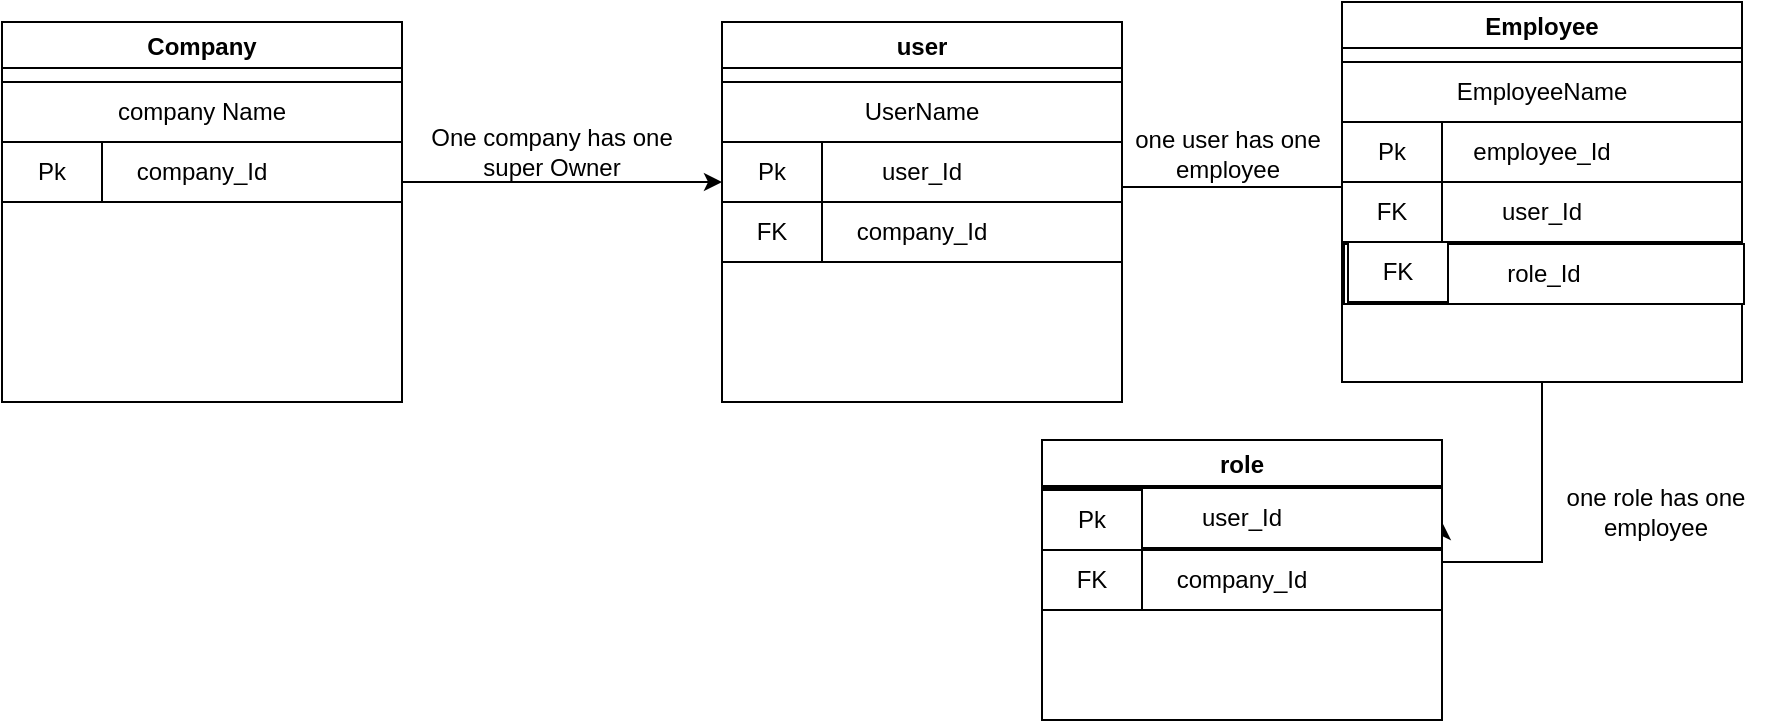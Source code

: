 <mxfile version="20.7.4" type="github">
  <diagram id="BhSrlRlOcM0yVyKKtVYT" name="Page-1">
    <mxGraphModel dx="880" dy="484" grid="1" gridSize="10" guides="1" tooltips="1" connect="1" arrows="1" fold="1" page="1" pageScale="1" pageWidth="850" pageHeight="1100" math="0" shadow="0">
      <root>
        <mxCell id="0" />
        <mxCell id="1" parent="0" />
        <mxCell id="MJh1XRehegjxkE4Bwj9e-2" value="Company" style="swimlane;" parent="1" vertex="1">
          <mxGeometry y="110" width="200" height="190" as="geometry" />
        </mxCell>
        <mxCell id="MJh1XRehegjxkE4Bwj9e-8" value="company Name" style="rounded=0;whiteSpace=wrap;html=1;" parent="MJh1XRehegjxkE4Bwj9e-2" vertex="1">
          <mxGeometry y="30" width="200" height="30" as="geometry" />
        </mxCell>
        <mxCell id="MJh1XRehegjxkE4Bwj9e-11" value="company_Id" style="rounded=0;whiteSpace=wrap;html=1;" parent="MJh1XRehegjxkE4Bwj9e-2" vertex="1">
          <mxGeometry y="60" width="200" height="30" as="geometry" />
        </mxCell>
        <mxCell id="MJh1XRehegjxkE4Bwj9e-18" value="Pk" style="rounded=0;whiteSpace=wrap;html=1;" parent="MJh1XRehegjxkE4Bwj9e-2" vertex="1">
          <mxGeometry y="60" width="50" height="30" as="geometry" />
        </mxCell>
        <mxCell id="MJh1XRehegjxkE4Bwj9e-12" value="user" style="swimlane;" parent="1" vertex="1">
          <mxGeometry x="360" y="110" width="200" height="190" as="geometry" />
        </mxCell>
        <mxCell id="MJh1XRehegjxkE4Bwj9e-13" value="UserName" style="rounded=0;whiteSpace=wrap;html=1;" parent="MJh1XRehegjxkE4Bwj9e-12" vertex="1">
          <mxGeometry y="30" width="200" height="30" as="geometry" />
        </mxCell>
        <mxCell id="MJh1XRehegjxkE4Bwj9e-14" value="user_Id" style="rounded=0;whiteSpace=wrap;html=1;" parent="MJh1XRehegjxkE4Bwj9e-12" vertex="1">
          <mxGeometry y="60" width="200" height="30" as="geometry" />
        </mxCell>
        <mxCell id="MJh1XRehegjxkE4Bwj9e-15" value="company_Id" style="rounded=0;whiteSpace=wrap;html=1;" parent="MJh1XRehegjxkE4Bwj9e-12" vertex="1">
          <mxGeometry y="90" width="200" height="30" as="geometry" />
        </mxCell>
        <mxCell id="MJh1XRehegjxkE4Bwj9e-16" value="Pk" style="rounded=0;whiteSpace=wrap;html=1;" parent="MJh1XRehegjxkE4Bwj9e-12" vertex="1">
          <mxGeometry y="60" width="50" height="30" as="geometry" />
        </mxCell>
        <mxCell id="MJh1XRehegjxkE4Bwj9e-17" value="FK" style="rounded=0;whiteSpace=wrap;html=1;" parent="MJh1XRehegjxkE4Bwj9e-12" vertex="1">
          <mxGeometry y="90" width="50" height="30" as="geometry" />
        </mxCell>
        <mxCell id="MJh1XRehegjxkE4Bwj9e-20" style="edgeStyle=orthogonalEdgeStyle;rounded=0;orthogonalLoop=1;jettySize=auto;html=1;exitX=1;exitY=0.5;exitDx=0;exitDy=0;" parent="1" source="MJh1XRehegjxkE4Bwj9e-11" edge="1">
          <mxGeometry relative="1" as="geometry">
            <mxPoint x="360" y="190" as="targetPoint" />
            <Array as="points">
              <mxPoint x="200" y="190" />
            </Array>
          </mxGeometry>
        </mxCell>
        <mxCell id="MJh1XRehegjxkE4Bwj9e-21" value="One company has one super Owner" style="text;html=1;strokeColor=none;fillColor=none;align=center;verticalAlign=middle;whiteSpace=wrap;rounded=0;" parent="1" vertex="1">
          <mxGeometry x="200" y="160" width="150" height="30" as="geometry" />
        </mxCell>
        <mxCell id="Oi2QiJEkDFp125T8LVmi-4" style="edgeStyle=orthogonalEdgeStyle;rounded=0;orthogonalLoop=1;jettySize=auto;html=1;exitX=1;exitY=0.75;exitDx=0;exitDy=0;" edge="1" parent="1" source="MJh1XRehegjxkE4Bwj9e-14">
          <mxGeometry relative="1" as="geometry">
            <mxPoint x="690" y="190" as="targetPoint" />
            <Array as="points">
              <mxPoint x="690" y="193" />
            </Array>
          </mxGeometry>
        </mxCell>
        <mxCell id="Oi2QiJEkDFp125T8LVmi-21" style="edgeStyle=orthogonalEdgeStyle;rounded=0;orthogonalLoop=1;jettySize=auto;html=1;" edge="1" parent="1" source="Oi2QiJEkDFp125T8LVmi-5">
          <mxGeometry relative="1" as="geometry">
            <mxPoint x="720" y="360" as="targetPoint" />
            <Array as="points">
              <mxPoint x="770" y="380" />
              <mxPoint x="720" y="380" />
            </Array>
          </mxGeometry>
        </mxCell>
        <mxCell id="Oi2QiJEkDFp125T8LVmi-5" value="Employee" style="swimlane;" vertex="1" parent="1">
          <mxGeometry x="670" y="100" width="200" height="190" as="geometry" />
        </mxCell>
        <mxCell id="Oi2QiJEkDFp125T8LVmi-6" value="EmployeeName" style="rounded=0;whiteSpace=wrap;html=1;" vertex="1" parent="Oi2QiJEkDFp125T8LVmi-5">
          <mxGeometry y="30" width="200" height="30" as="geometry" />
        </mxCell>
        <mxCell id="Oi2QiJEkDFp125T8LVmi-7" value="employee_Id" style="rounded=0;whiteSpace=wrap;html=1;" vertex="1" parent="Oi2QiJEkDFp125T8LVmi-5">
          <mxGeometry y="60" width="200" height="30" as="geometry" />
        </mxCell>
        <mxCell id="Oi2QiJEkDFp125T8LVmi-8" value="user_Id" style="rounded=0;whiteSpace=wrap;html=1;" vertex="1" parent="Oi2QiJEkDFp125T8LVmi-5">
          <mxGeometry y="90" width="200" height="30" as="geometry" />
        </mxCell>
        <mxCell id="Oi2QiJEkDFp125T8LVmi-9" value="Pk" style="rounded=0;whiteSpace=wrap;html=1;" vertex="1" parent="Oi2QiJEkDFp125T8LVmi-5">
          <mxGeometry y="60" width="50" height="30" as="geometry" />
        </mxCell>
        <mxCell id="Oi2QiJEkDFp125T8LVmi-10" value="FK" style="rounded=0;whiteSpace=wrap;html=1;" vertex="1" parent="Oi2QiJEkDFp125T8LVmi-5">
          <mxGeometry y="90" width="50" height="30" as="geometry" />
        </mxCell>
        <mxCell id="Oi2QiJEkDFp125T8LVmi-12" value="role_Id" style="rounded=0;whiteSpace=wrap;html=1;" vertex="1" parent="Oi2QiJEkDFp125T8LVmi-5">
          <mxGeometry x="1" y="121" width="200" height="30" as="geometry" />
        </mxCell>
        <mxCell id="Oi2QiJEkDFp125T8LVmi-13" value="FK" style="rounded=0;whiteSpace=wrap;html=1;" vertex="1" parent="Oi2QiJEkDFp125T8LVmi-5">
          <mxGeometry x="3" y="120" width="50" height="30" as="geometry" />
        </mxCell>
        <mxCell id="Oi2QiJEkDFp125T8LVmi-14" value="one user has one employee" style="text;html=1;strokeColor=none;fillColor=none;align=center;verticalAlign=middle;whiteSpace=wrap;rounded=0;" vertex="1" parent="1">
          <mxGeometry x="556" y="161" width="114" height="30" as="geometry" />
        </mxCell>
        <mxCell id="Oi2QiJEkDFp125T8LVmi-15" value="role" style="swimlane;" vertex="1" parent="1">
          <mxGeometry x="520" y="319" width="200" height="140" as="geometry" />
        </mxCell>
        <mxCell id="Oi2QiJEkDFp125T8LVmi-17" value="user_Id" style="rounded=0;whiteSpace=wrap;html=1;" vertex="1" parent="Oi2QiJEkDFp125T8LVmi-15">
          <mxGeometry y="24" width="200" height="30" as="geometry" />
        </mxCell>
        <mxCell id="Oi2QiJEkDFp125T8LVmi-18" value="company_Id" style="rounded=0;whiteSpace=wrap;html=1;" vertex="1" parent="Oi2QiJEkDFp125T8LVmi-15">
          <mxGeometry y="55" width="200" height="30" as="geometry" />
        </mxCell>
        <mxCell id="Oi2QiJEkDFp125T8LVmi-19" value="Pk" style="rounded=0;whiteSpace=wrap;html=1;" vertex="1" parent="Oi2QiJEkDFp125T8LVmi-15">
          <mxGeometry y="25" width="50" height="30" as="geometry" />
        </mxCell>
        <mxCell id="Oi2QiJEkDFp125T8LVmi-20" value="FK" style="rounded=0;whiteSpace=wrap;html=1;" vertex="1" parent="Oi2QiJEkDFp125T8LVmi-15">
          <mxGeometry y="55" width="50" height="30" as="geometry" />
        </mxCell>
        <mxCell id="Oi2QiJEkDFp125T8LVmi-22" value="one role has one employee" style="text;html=1;strokeColor=none;fillColor=none;align=center;verticalAlign=middle;whiteSpace=wrap;rounded=0;" vertex="1" parent="1">
          <mxGeometry x="770" y="340" width="114" height="30" as="geometry" />
        </mxCell>
      </root>
    </mxGraphModel>
  </diagram>
</mxfile>
